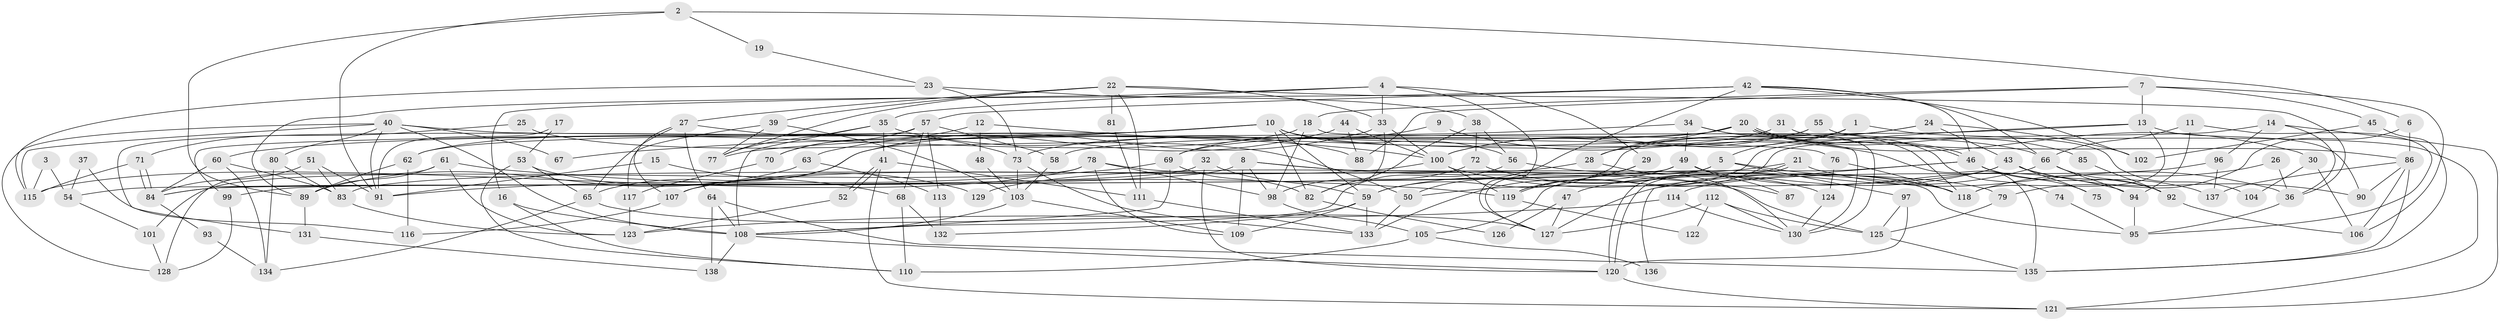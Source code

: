 // coarse degree distribution, {3: 0.1566265060240964, 5: 0.2289156626506024, 4: 0.2289156626506024, 9: 0.04819277108433735, 7: 0.12048192771084337, 6: 0.07228915662650602, 8: 0.060240963855421686, 2: 0.060240963855421686, 11: 0.012048192771084338, 1: 0.012048192771084338}
// Generated by graph-tools (version 1.1) at 2025/36/03/04/25 23:36:59]
// undirected, 138 vertices, 276 edges
graph export_dot {
  node [color=gray90,style=filled];
  1;
  2;
  3;
  4;
  5;
  6;
  7;
  8;
  9;
  10;
  11;
  12;
  13;
  14;
  15;
  16;
  17;
  18;
  19;
  20;
  21;
  22;
  23;
  24;
  25;
  26;
  27;
  28;
  29;
  30;
  31;
  32;
  33;
  34;
  35;
  36;
  37;
  38;
  39;
  40;
  41;
  42;
  43;
  44;
  45;
  46;
  47;
  48;
  49;
  50;
  51;
  52;
  53;
  54;
  55;
  56;
  57;
  58;
  59;
  60;
  61;
  62;
  63;
  64;
  65;
  66;
  67;
  68;
  69;
  70;
  71;
  72;
  73;
  74;
  75;
  76;
  77;
  78;
  79;
  80;
  81;
  82;
  83;
  84;
  85;
  86;
  87;
  88;
  89;
  90;
  91;
  92;
  93;
  94;
  95;
  96;
  97;
  98;
  99;
  100;
  101;
  102;
  103;
  104;
  105;
  106;
  107;
  108;
  109;
  110;
  111;
  112;
  113;
  114;
  115;
  116;
  117;
  118;
  119;
  120;
  121;
  122;
  123;
  124;
  125;
  126;
  127;
  128;
  129;
  130;
  131;
  132;
  133;
  134;
  135;
  136;
  137;
  138;
  1 -- 5;
  1 -- 100;
  1 -- 104;
  2 -- 91;
  2 -- 6;
  2 -- 19;
  2 -- 89;
  3 -- 54;
  3 -- 115;
  4 -- 33;
  4 -- 127;
  4 -- 16;
  4 -- 29;
  4 -- 35;
  5 -- 97;
  5 -- 84;
  5 -- 59;
  5 -- 118;
  6 -- 86;
  6 -- 79;
  7 -- 88;
  7 -- 45;
  7 -- 13;
  7 -- 18;
  7 -- 106;
  8 -- 109;
  8 -- 98;
  8 -- 84;
  8 -- 87;
  8 -- 95;
  9 -- 69;
  9 -- 135;
  10 -- 59;
  10 -- 99;
  10 -- 56;
  10 -- 60;
  10 -- 66;
  10 -- 67;
  10 -- 82;
  11 -- 95;
  11 -- 66;
  11 -- 94;
  12 -- 70;
  12 -- 100;
  12 -- 48;
  13 -- 118;
  13 -- 58;
  13 -- 90;
  13 -- 119;
  14 -- 36;
  14 -- 121;
  14 -- 96;
  14 -- 119;
  15 -- 68;
  15 -- 91;
  16 -- 108;
  16 -- 110;
  17 -- 91;
  17 -- 53;
  18 -- 130;
  18 -- 62;
  18 -- 98;
  19 -- 23;
  20 -- 28;
  20 -- 46;
  20 -- 46;
  20 -- 30;
  20 -- 62;
  20 -- 69;
  20 -- 74;
  20 -- 85;
  21 -- 120;
  21 -- 120;
  21 -- 36;
  21 -- 129;
  22 -- 27;
  22 -- 39;
  22 -- 33;
  22 -- 36;
  22 -- 77;
  22 -- 81;
  22 -- 111;
  23 -- 73;
  23 -- 38;
  23 -- 115;
  24 -- 59;
  24 -- 43;
  24 -- 28;
  24 -- 102;
  25 -- 50;
  25 -- 71;
  26 -- 36;
  26 -- 118;
  27 -- 73;
  27 -- 107;
  27 -- 64;
  27 -- 65;
  28 -- 83;
  28 -- 130;
  29 -- 119;
  29 -- 127;
  30 -- 106;
  30 -- 104;
  31 -- 65;
  31 -- 86;
  32 -- 120;
  32 -- 59;
  32 -- 99;
  33 -- 82;
  33 -- 100;
  33 -- 107;
  34 -- 77;
  34 -- 118;
  34 -- 49;
  34 -- 130;
  35 -- 108;
  35 -- 41;
  35 -- 77;
  35 -- 88;
  36 -- 95;
  37 -- 54;
  37 -- 116;
  38 -- 82;
  38 -- 72;
  38 -- 56;
  39 -- 103;
  39 -- 77;
  39 -- 117;
  40 -- 108;
  40 -- 80;
  40 -- 67;
  40 -- 76;
  40 -- 91;
  40 -- 115;
  40 -- 128;
  41 -- 52;
  41 -- 52;
  41 -- 111;
  41 -- 121;
  42 -- 66;
  42 -- 89;
  42 -- 46;
  42 -- 50;
  42 -- 57;
  42 -- 102;
  43 -- 50;
  43 -- 90;
  43 -- 47;
  43 -- 75;
  43 -- 92;
  44 -- 100;
  44 -- 63;
  44 -- 88;
  45 -- 102;
  45 -- 135;
  46 -- 75;
  46 -- 105;
  46 -- 136;
  46 -- 137;
  47 -- 127;
  47 -- 126;
  48 -- 103;
  49 -- 133;
  49 -- 54;
  49 -- 87;
  49 -- 94;
  50 -- 133;
  51 -- 84;
  51 -- 91;
  51 -- 83;
  52 -- 123;
  53 -- 65;
  53 -- 110;
  53 -- 129;
  54 -- 101;
  55 -- 100;
  55 -- 121;
  55 -- 73;
  56 -- 79;
  56 -- 108;
  57 -- 58;
  57 -- 68;
  57 -- 70;
  57 -- 113;
  57 -- 131;
  58 -- 103;
  59 -- 109;
  59 -- 132;
  59 -- 133;
  60 -- 84;
  60 -- 83;
  60 -- 134;
  61 -- 89;
  61 -- 119;
  61 -- 123;
  61 -- 128;
  62 -- 89;
  62 -- 116;
  63 -- 89;
  63 -- 113;
  64 -- 138;
  64 -- 108;
  64 -- 135;
  65 -- 127;
  65 -- 134;
  66 -- 94;
  66 -- 92;
  66 -- 127;
  68 -- 110;
  68 -- 132;
  69 -- 108;
  69 -- 82;
  69 -- 91;
  70 -- 117;
  71 -- 115;
  71 -- 84;
  71 -- 84;
  72 -- 98;
  72 -- 124;
  73 -- 133;
  73 -- 103;
  74 -- 95;
  76 -- 118;
  76 -- 124;
  78 -- 125;
  78 -- 115;
  78 -- 98;
  78 -- 101;
  78 -- 109;
  79 -- 125;
  80 -- 83;
  80 -- 134;
  81 -- 111;
  82 -- 126;
  83 -- 123;
  84 -- 93;
  85 -- 92;
  86 -- 137;
  86 -- 106;
  86 -- 90;
  86 -- 135;
  89 -- 131;
  92 -- 106;
  93 -- 134;
  94 -- 95;
  96 -- 114;
  96 -- 137;
  97 -- 120;
  97 -- 125;
  98 -- 105;
  99 -- 128;
  100 -- 119;
  100 -- 107;
  100 -- 118;
  101 -- 128;
  103 -- 108;
  103 -- 109;
  105 -- 110;
  105 -- 136;
  107 -- 116;
  108 -- 120;
  108 -- 138;
  111 -- 133;
  112 -- 127;
  112 -- 130;
  112 -- 122;
  112 -- 125;
  113 -- 132;
  114 -- 123;
  114 -- 130;
  117 -- 123;
  119 -- 122;
  120 -- 121;
  124 -- 130;
  125 -- 135;
  131 -- 138;
}
